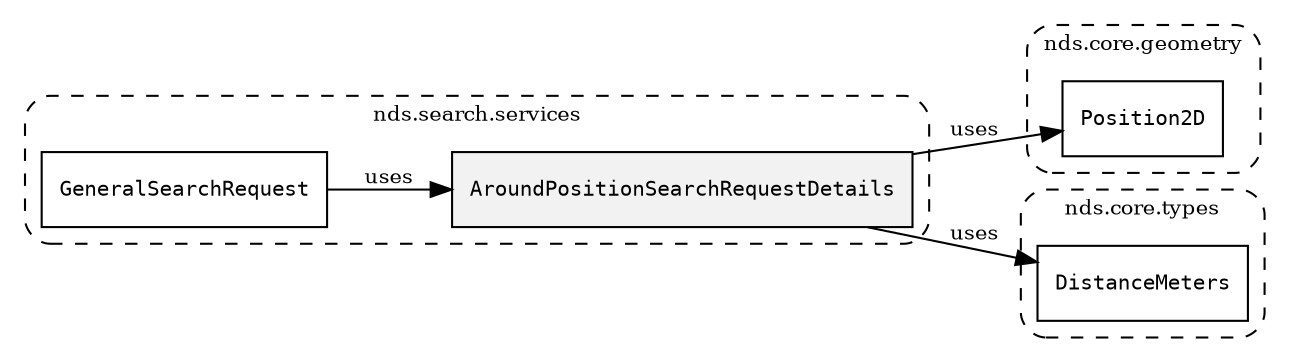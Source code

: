/**
 * This dot file creates symbol collaboration diagram for AroundPositionSearchRequestDetails.
 */
digraph ZSERIO
{
    node [shape=box, fontsize=10];
    rankdir="LR";
    fontsize=10;
    tooltip="AroundPositionSearchRequestDetails collaboration diagram";

    subgraph "cluster_nds.search.services"
    {
        style="dashed, rounded";
        label="nds.search.services";
        tooltip="Package nds.search.services";
        href="../../../content/packages/nds.search.services.html#Package-nds-search-services";
        target="_parent";

        "AroundPositionSearchRequestDetails" [style="filled", fillcolor="#0000000D", target="_parent", label=<<font face="monospace"><table align="center" border="0" cellspacing="0" cellpadding="0"><tr><td href="../../../content/packages/nds.search.services.html#Structure-AroundPositionSearchRequestDetails" title="Structure defined in nds.search.services">AroundPositionSearchRequestDetails</td></tr></table></font>>];
        "GeneralSearchRequest" [target="_parent", label=<<font face="monospace"><table align="center" border="0" cellspacing="0" cellpadding="0"><tr><td href="../../../content/packages/nds.search.services.html#Structure-GeneralSearchRequest" title="Structure defined in nds.search.services">GeneralSearchRequest</td></tr></table></font>>];
    }

    subgraph "cluster_nds.core.geometry"
    {
        style="dashed, rounded";
        label="nds.core.geometry";
        tooltip="Package nds.core.geometry";
        href="../../../content/packages/nds.core.geometry.html#Package-nds-core-geometry";
        target="_parent";

        "Position2D" [target="_parent", label=<<font face="monospace"><table align="center" border="0" cellspacing="0" cellpadding="0"><tr><td href="../../../content/packages/nds.core.geometry.html#Structure-Position2D" title="Structure defined in nds.core.geometry">Position2D</td></tr></table></font>>];
    }

    subgraph "cluster_nds.core.types"
    {
        style="dashed, rounded";
        label="nds.core.types";
        tooltip="Package nds.core.types";
        href="../../../content/packages/nds.core.types.html#Package-nds-core-types";
        target="_parent";

        "DistanceMeters" [target="_parent", label=<<font face="monospace"><table align="center" border="0" cellspacing="0" cellpadding="0"><tr><td href="../../../content/packages/nds.core.types.html#Subtype-DistanceMeters" title="Subtype defined in nds.core.types">DistanceMeters</td></tr></table></font>>];
    }

    "AroundPositionSearchRequestDetails" -> "Position2D" [label="uses", fontsize=10];
    "AroundPositionSearchRequestDetails" -> "DistanceMeters" [label="uses", fontsize=10];
    "GeneralSearchRequest" -> "AroundPositionSearchRequestDetails" [label="uses", fontsize=10];
}
